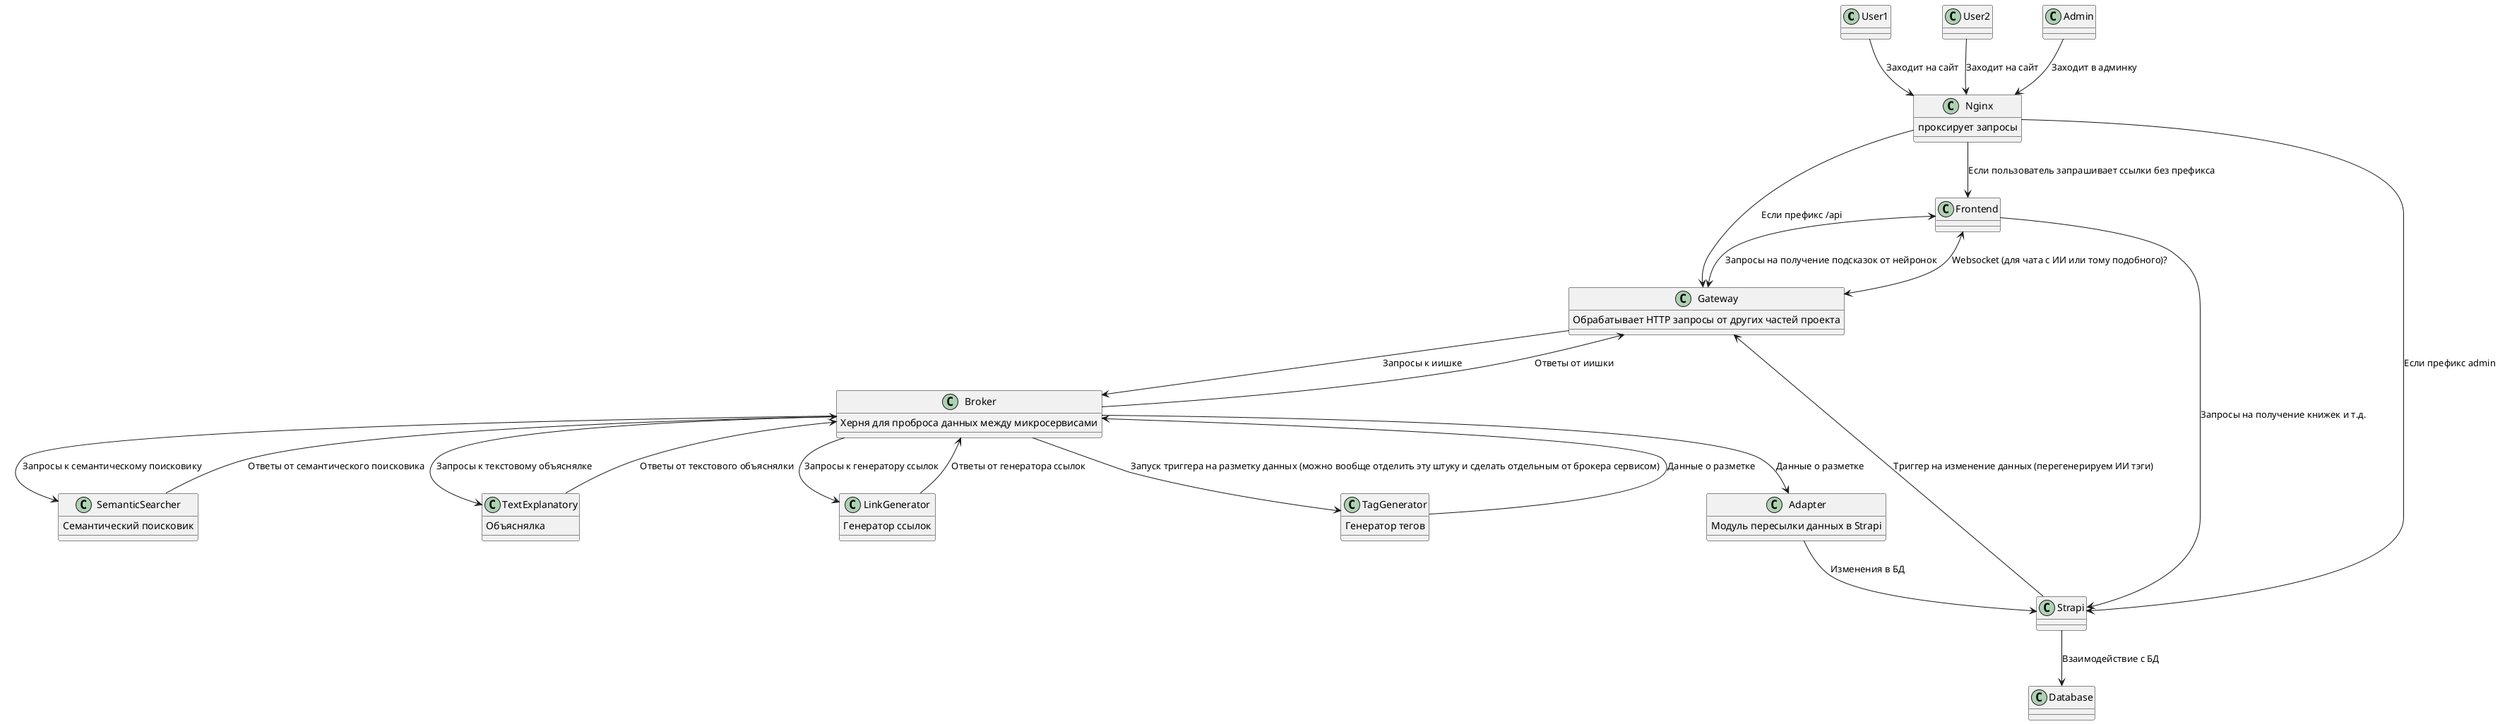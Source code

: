 @startuml
class User1 {}
class User2 {}
class Admin {}
class Nginx {
проксирует запросы
}
class Gateway {
Обрабатывает HTTP запросы от других частей проекта
}
class SemanticSearcher {
Семантический поисковик
}
class TextExplanatory {
Объяснялка
}
class LinkGenerator {
Генератор ссылок
}
class TagGenerator {
Генератор тегов
}
class Frontend {}
class Database {}
class Strapi {}
class Broker {
Херня для проброса данных между микросервисами
}
class Adapter {
Модуль пересылки данных в Strapi
}
Strapi --> Database : Взаимодействие с БД
Frontend <--> Gateway : Запросы на получение подсказок от нейронок
Frontend <--> Gateway : Websocket (для чата с ИИ или тому подобного)?
Frontend --> Strapi : Запросы на получение книжек и т.д.
User1 --> Nginx : Заходит на сайт
User2 --> Nginx : Заходит на сайт
Admin --> Nginx : Заходит в админку
Nginx --> Frontend : Если пользователь запрашивает ссылки без префикса
Nginx --> Gateway : Если префикс /api
Nginx --> Strapi : Если префикс admin
Strapi --> Gateway : Триггер на изменение данных (перегенерируем ИИ тэги)
Gateway --> Broker : Запросы к иишке
Broker --> SemanticSearcher : Запросы к семантическому поисковику
SemanticSearcher --> Broker : Ответы от семантического поисковика
Broker --> Gateway : Ответы от иишки
Broker --> TextExplanatory : Запросы к текстовому объяснялке
TextExplanatory --> Broker : Ответы от текстового объяснялки
Broker --> LinkGenerator : Запросы к генератору ссылок
LinkGenerator --> Broker : Ответы от генератора ссылок
Broker --> TagGenerator : Запуск триггера на разметку данных (можно вообще отделить эту штуку и сделать отдельным от брокера сервисом)
TagGenerator --> Broker : Данные о разметке
Broker --> Adapter : Данные о разметке
Adapter --> Strapi : Изменения в БД
@enduml
